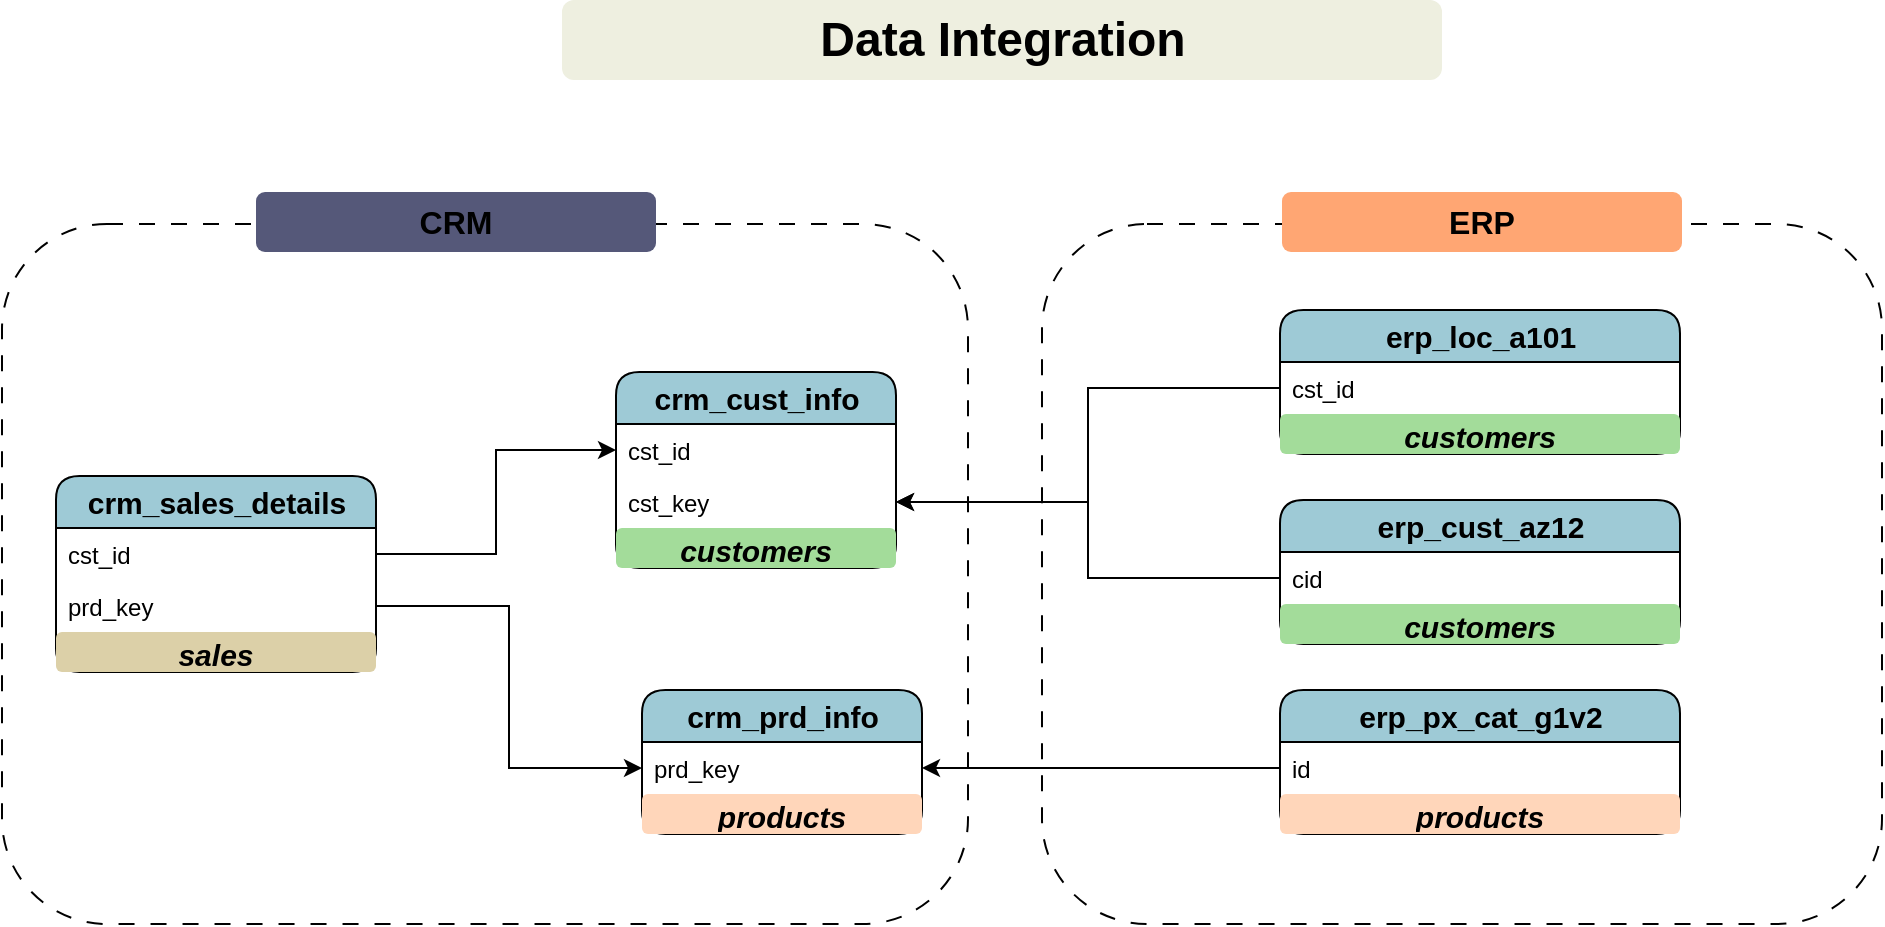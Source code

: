 <mxfile version="28.0.4">
  <diagram name="Page-1" id="JDoee2hPeITsfIZ4MDgZ">
    <mxGraphModel dx="1111" dy="581" grid="1" gridSize="10" guides="1" tooltips="1" connect="1" arrows="1" fold="1" page="1" pageScale="1" pageWidth="1200" pageHeight="1920" math="0" shadow="0">
      <root>
        <mxCell id="0" />
        <mxCell id="1" parent="0" />
        <mxCell id="jz2cmdINbmJst9tebdEB-1" value="&lt;font style=&quot;font-size: 15px; color: rgb(0, 0, 0);&quot;&gt;&lt;b&gt;crm_prd_info&lt;/b&gt;&lt;/font&gt;" style="swimlane;fontStyle=0;childLayout=stackLayout;horizontal=1;startSize=26;fillColor=#9ECAD6;horizontalStack=0;resizeParent=1;resizeParentMax=0;resizeLast=0;collapsible=1;marginBottom=0;html=1;rounded=1;" parent="1" vertex="1">
          <mxGeometry x="360" y="585" width="140" height="72" as="geometry" />
        </mxCell>
        <mxCell id="jz2cmdINbmJst9tebdEB-2" value="prd_key" style="text;strokeColor=none;fillColor=none;align=left;verticalAlign=top;spacingLeft=4;spacingRight=4;overflow=hidden;rotatable=0;points=[[0,0.5],[1,0.5]];portConstraint=eastwest;whiteSpace=wrap;html=1;" parent="jz2cmdINbmJst9tebdEB-1" vertex="1">
          <mxGeometry y="26" width="140" height="26" as="geometry" />
        </mxCell>
        <mxCell id="jz2cmdINbmJst9tebdEB-17" value="&lt;font style=&quot;color: rgb(0, 0, 0); font-size: 15px;&quot;&gt;&lt;b style=&quot;&quot;&gt;&lt;i style=&quot;&quot;&gt;products&lt;/i&gt;&lt;/b&gt;&lt;/font&gt;" style="text;html=1;strokeColor=none;fillColor=#FFD6BA;align=center;verticalAlign=middle;whiteSpace=wrap;overflow=hidden;rounded=1;" parent="jz2cmdINbmJst9tebdEB-1" vertex="1">
          <mxGeometry y="52" width="140" height="20" as="geometry" />
        </mxCell>
        <mxCell id="jz2cmdINbmJst9tebdEB-5" value="&lt;font style=&quot;font-size: 15px;&quot;&gt;&lt;b&gt;crm_sales_details&lt;/b&gt;&lt;/font&gt;" style="swimlane;fontStyle=0;childLayout=stackLayout;horizontal=1;startSize=26;fillColor=#9ECAD6;horizontalStack=0;resizeParent=1;resizeParentMax=0;resizeLast=0;collapsible=1;marginBottom=0;html=1;rounded=1;strokeColor=default;align=center;verticalAlign=middle;fontFamily=Helvetica;fontSize=12;fontColor=default;swimlaneLine=1;shadow=0;" parent="1" vertex="1">
          <mxGeometry x="67" y="478" width="160" height="98" as="geometry" />
        </mxCell>
        <mxCell id="jz2cmdINbmJst9tebdEB-6" value="cst_id&lt;span style=&quot;white-space: pre;&quot;&gt;&#x9;&lt;/span&gt;" style="text;strokeColor=none;fillColor=none;align=left;verticalAlign=top;spacingLeft=4;spacingRight=4;overflow=hidden;rotatable=0;points=[[0,0.5],[1,0.5]];portConstraint=eastwest;whiteSpace=wrap;html=1;fontFamily=Helvetica;fontSize=12;fontColor=default;fontStyle=0;horizontal=1;" parent="jz2cmdINbmJst9tebdEB-5" vertex="1">
          <mxGeometry y="26" width="160" height="26" as="geometry" />
        </mxCell>
        <mxCell id="jz2cmdINbmJst9tebdEB-7" value="prd_key" style="text;strokeColor=none;fillColor=none;align=left;verticalAlign=top;spacingLeft=4;spacingRight=4;overflow=hidden;rotatable=0;points=[[0,0.5],[1,0.5]];portConstraint=eastwest;whiteSpace=wrap;html=1;fontFamily=Helvetica;fontSize=12;fontColor=default;fontStyle=0;horizontal=1;" parent="jz2cmdINbmJst9tebdEB-5" vertex="1">
          <mxGeometry y="52" width="160" height="26" as="geometry" />
        </mxCell>
        <mxCell id="jz2cmdINbmJst9tebdEB-15" value="&lt;font style=&quot;color: rgb(0, 0, 0); font-size: 15px;&quot;&gt;&lt;b style=&quot;&quot;&gt;&lt;i style=&quot;&quot;&gt;sales&lt;/i&gt;&lt;/b&gt;&lt;/font&gt;" style="text;html=1;strokeColor=none;fillColor=#DCD0A8;align=center;verticalAlign=middle;whiteSpace=wrap;overflow=hidden;rounded=1;" parent="jz2cmdINbmJst9tebdEB-5" vertex="1">
          <mxGeometry y="78" width="160" height="20" as="geometry" />
        </mxCell>
        <mxCell id="jz2cmdINbmJst9tebdEB-9" value="&lt;font style=&quot;font-size: 15px;&quot;&gt;&lt;b&gt;crm_cust_info&lt;/b&gt;&lt;/font&gt;" style="swimlane;fontStyle=0;childLayout=stackLayout;horizontal=1;startSize=26;fillColor=#9ECAD6;horizontalStack=0;resizeParent=1;resizeParentMax=0;resizeLast=0;collapsible=1;marginBottom=0;html=1;rounded=1;strokeColor=default;align=center;verticalAlign=middle;fontFamily=Helvetica;fontSize=12;fontColor=default;" parent="1" vertex="1">
          <mxGeometry x="347" y="426" width="140" height="98" as="geometry" />
        </mxCell>
        <mxCell id="jz2cmdINbmJst9tebdEB-10" value="cst_id&lt;span style=&quot;white-space: pre;&quot;&gt;&#x9;&lt;/span&gt;" style="text;strokeColor=none;fillColor=none;align=left;verticalAlign=top;spacingLeft=4;spacingRight=4;overflow=hidden;rotatable=0;points=[[0,0.5],[1,0.5]];portConstraint=eastwest;whiteSpace=wrap;html=1;fontFamily=Helvetica;fontSize=12;fontColor=default;fontStyle=0;horizontal=1;" parent="jz2cmdINbmJst9tebdEB-9" vertex="1">
          <mxGeometry y="26" width="140" height="26" as="geometry" />
        </mxCell>
        <mxCell id="jz2cmdINbmJst9tebdEB-11" value="cst_key" style="text;strokeColor=none;fillColor=none;align=left;verticalAlign=top;spacingLeft=4;spacingRight=4;overflow=hidden;rotatable=0;points=[[0,0.5],[1,0.5]];portConstraint=eastwest;whiteSpace=wrap;html=1;fontFamily=Helvetica;fontSize=12;fontColor=default;fontStyle=0;horizontal=1;" parent="jz2cmdINbmJst9tebdEB-9" vertex="1">
          <mxGeometry y="52" width="140" height="26" as="geometry" />
        </mxCell>
        <mxCell id="jz2cmdINbmJst9tebdEB-16" value="&lt;font style=&quot;color: rgb(0, 0, 0); font-size: 15px;&quot;&gt;&lt;b style=&quot;&quot;&gt;&lt;i style=&quot;&quot;&gt;customers&lt;/i&gt;&lt;/b&gt;&lt;/font&gt;" style="text;html=1;strokeColor=none;fillColor=#A3DC9A;align=center;verticalAlign=middle;whiteSpace=wrap;overflow=hidden;rounded=1;" parent="jz2cmdINbmJst9tebdEB-9" vertex="1">
          <mxGeometry y="78" width="140" height="20" as="geometry" />
        </mxCell>
        <mxCell id="jz2cmdINbmJst9tebdEB-14" style="edgeStyle=orthogonalEdgeStyle;rounded=0;orthogonalLoop=1;jettySize=auto;html=1;" parent="1" source="jz2cmdINbmJst9tebdEB-6" target="jz2cmdINbmJst9tebdEB-10" edge="1">
          <mxGeometry relative="1" as="geometry" />
        </mxCell>
        <mxCell id="jz2cmdINbmJst9tebdEB-18" value="" style="rounded=1;whiteSpace=wrap;html=1;dashed=1;dashPattern=8 8;fillColor=none;" parent="1" vertex="1">
          <mxGeometry x="40" y="352" width="483" height="350" as="geometry" />
        </mxCell>
        <mxCell id="jz2cmdINbmJst9tebdEB-19" value="&lt;font style=&quot;font-size: 16px;&quot;&gt;&lt;b&gt;CRM&lt;/b&gt;&lt;/font&gt;" style="text;html=1;strokeColor=none;fillColor=#555879;align=center;verticalAlign=middle;whiteSpace=wrap;overflow=hidden;rounded=1;" parent="1" vertex="1">
          <mxGeometry x="167" y="336" width="200" height="30" as="geometry" />
        </mxCell>
        <mxCell id="jz2cmdINbmJst9tebdEB-20" value="&lt;font style=&quot;font-size: 15px; color: rgb(0, 0, 0);&quot;&gt;&lt;b&gt;erp_px_cat_g1v2&lt;/b&gt;&lt;/font&gt;" style="swimlane;fontStyle=0;childLayout=stackLayout;horizontal=1;startSize=26;fillColor=#9ECAD6;horizontalStack=0;resizeParent=1;resizeParentMax=0;resizeLast=0;collapsible=1;marginBottom=0;html=1;rounded=1;" parent="1" vertex="1">
          <mxGeometry x="679" y="585" width="200" height="72" as="geometry" />
        </mxCell>
        <mxCell id="jz2cmdINbmJst9tebdEB-21" value="id" style="text;strokeColor=none;fillColor=none;align=left;verticalAlign=top;spacingLeft=4;spacingRight=4;overflow=hidden;rotatable=0;points=[[0,0.5],[1,0.5]];portConstraint=eastwest;whiteSpace=wrap;html=1;" parent="jz2cmdINbmJst9tebdEB-20" vertex="1">
          <mxGeometry y="26" width="200" height="26" as="geometry" />
        </mxCell>
        <mxCell id="jz2cmdINbmJst9tebdEB-22" value="&lt;font style=&quot;color: rgb(0, 0, 0); font-size: 15px;&quot;&gt;&lt;b style=&quot;&quot;&gt;&lt;i style=&quot;&quot;&gt;products&lt;/i&gt;&lt;/b&gt;&lt;/font&gt;" style="text;html=1;strokeColor=none;fillColor=#FFD6BA;align=center;verticalAlign=middle;whiteSpace=wrap;overflow=hidden;rounded=1;" parent="jz2cmdINbmJst9tebdEB-20" vertex="1">
          <mxGeometry y="52" width="200" height="20" as="geometry" />
        </mxCell>
        <mxCell id="jz2cmdINbmJst9tebdEB-23" value="&lt;font style=&quot;font-size: 15px; color: rgb(0, 0, 0);&quot;&gt;&lt;b&gt;erp_loc_a101&lt;/b&gt;&lt;/font&gt;" style="swimlane;fontStyle=0;childLayout=stackLayout;horizontal=1;startSize=26;fillColor=#9ECAD6;horizontalStack=0;resizeParent=1;resizeParentMax=0;resizeLast=0;collapsible=1;marginBottom=0;html=1;rounded=1;strokeColor=default;align=center;verticalAlign=middle;fontFamily=Helvetica;fontSize=12;fontColor=default;swimlaneLine=1;shadow=0;" parent="1" vertex="1">
          <mxGeometry x="679" y="395" width="200" height="72" as="geometry" />
        </mxCell>
        <mxCell id="jz2cmdINbmJst9tebdEB-24" value="cst_id&lt;span style=&quot;white-space: pre;&quot;&gt;&#x9;&lt;/span&gt;" style="text;strokeColor=none;fillColor=none;align=left;verticalAlign=top;spacingLeft=4;spacingRight=4;overflow=hidden;rotatable=0;points=[[0,0.5],[1,0.5]];portConstraint=eastwest;whiteSpace=wrap;html=1;fontFamily=Helvetica;fontSize=12;fontColor=default;fontStyle=0;horizontal=1;" parent="jz2cmdINbmJst9tebdEB-23" vertex="1">
          <mxGeometry y="26" width="200" height="26" as="geometry" />
        </mxCell>
        <mxCell id="jz2cmdINbmJst9tebdEB-26" value="&lt;font style=&quot;color: rgb(0, 0, 0); font-size: 15px;&quot;&gt;&lt;b style=&quot;&quot;&gt;&lt;i style=&quot;&quot;&gt;customers&lt;/i&gt;&lt;/b&gt;&lt;/font&gt;" style="text;html=1;strokeColor=none;fillColor=#A3DC9A;align=center;verticalAlign=middle;whiteSpace=wrap;overflow=hidden;rounded=1;" parent="jz2cmdINbmJst9tebdEB-23" vertex="1">
          <mxGeometry y="52" width="200" height="20" as="geometry" />
        </mxCell>
        <mxCell id="jz2cmdINbmJst9tebdEB-27" value="&lt;font style=&quot;font-size: 15px; color: rgb(0, 0, 0);&quot;&gt;&lt;b&gt;erp_cust_az12&lt;/b&gt;&lt;/font&gt;" style="swimlane;fontStyle=0;childLayout=stackLayout;horizontal=1;startSize=26;fillColor=#9ECAD6;horizontalStack=0;resizeParent=1;resizeParentMax=0;resizeLast=0;collapsible=1;marginBottom=0;html=1;rounded=1;strokeColor=default;align=center;verticalAlign=middle;fontFamily=Helvetica;fontSize=12;fontColor=default;" parent="1" vertex="1">
          <mxGeometry x="679" y="490" width="200" height="72" as="geometry" />
        </mxCell>
        <mxCell id="jz2cmdINbmJst9tebdEB-28" value="cid" style="text;strokeColor=none;fillColor=none;align=left;verticalAlign=top;spacingLeft=4;spacingRight=4;overflow=hidden;rotatable=0;points=[[0,0.5],[1,0.5]];portConstraint=eastwest;whiteSpace=wrap;html=1;fontFamily=Helvetica;fontSize=12;fontColor=default;fontStyle=0;horizontal=1;" parent="jz2cmdINbmJst9tebdEB-27" vertex="1">
          <mxGeometry y="26" width="200" height="26" as="geometry" />
        </mxCell>
        <mxCell id="jz2cmdINbmJst9tebdEB-30" value="&lt;font style=&quot;color: rgb(0, 0, 0); font-size: 15px;&quot;&gt;&lt;b style=&quot;&quot;&gt;&lt;i style=&quot;&quot;&gt;customers&lt;/i&gt;&lt;/b&gt;&lt;/font&gt;" style="text;html=1;strokeColor=none;fillColor=#A3DC9A;align=center;verticalAlign=middle;whiteSpace=wrap;overflow=hidden;rounded=1;" parent="jz2cmdINbmJst9tebdEB-27" vertex="1">
          <mxGeometry y="52" width="200" height="20" as="geometry" />
        </mxCell>
        <mxCell id="jz2cmdINbmJst9tebdEB-33" value="" style="rounded=1;whiteSpace=wrap;html=1;dashed=1;dashPattern=8 8;fillColor=none;" parent="1" vertex="1">
          <mxGeometry x="560" y="352" width="420" height="350" as="geometry" />
        </mxCell>
        <mxCell id="jz2cmdINbmJst9tebdEB-34" value="&lt;font style=&quot;font-size: 16px;&quot;&gt;&lt;b&gt;ERP&lt;/b&gt;&lt;/font&gt;" style="text;html=1;strokeColor=none;fillColor=#FFA673;align=center;verticalAlign=middle;whiteSpace=wrap;overflow=hidden;rounded=1;" parent="1" vertex="1">
          <mxGeometry x="680" y="336" width="200" height="30" as="geometry" />
        </mxCell>
        <mxCell id="jz2cmdINbmJst9tebdEB-40" value="&lt;font style=&quot;color: rgb(0, 0, 0);&quot;&gt;Data Integration&lt;/font&gt;" style="text;strokeColor=none;fillColor=#EEEFE0;html=1;fontSize=24;fontStyle=1;verticalAlign=middle;align=center;rounded=1;" parent="1" vertex="1">
          <mxGeometry x="320" y="240" width="440" height="40" as="geometry" />
        </mxCell>
        <mxCell id="OIS8-cankx1tzv4ENX5m-3" style="edgeStyle=orthogonalEdgeStyle;rounded=0;orthogonalLoop=1;jettySize=auto;html=1;entryX=1;entryY=0.5;entryDx=0;entryDy=0;" edge="1" parent="1" source="jz2cmdINbmJst9tebdEB-28" target="jz2cmdINbmJst9tebdEB-11">
          <mxGeometry relative="1" as="geometry" />
        </mxCell>
        <mxCell id="OIS8-cankx1tzv4ENX5m-7" style="edgeStyle=orthogonalEdgeStyle;rounded=0;orthogonalLoop=1;jettySize=auto;html=1;" edge="1" parent="1" source="jz2cmdINbmJst9tebdEB-24" target="jz2cmdINbmJst9tebdEB-11">
          <mxGeometry relative="1" as="geometry" />
        </mxCell>
        <mxCell id="OIS8-cankx1tzv4ENX5m-8" style="edgeStyle=orthogonalEdgeStyle;rounded=0;orthogonalLoop=1;jettySize=auto;html=1;entryX=0;entryY=0.5;entryDx=0;entryDy=0;" edge="1" parent="1" source="jz2cmdINbmJst9tebdEB-7" target="jz2cmdINbmJst9tebdEB-2">
          <mxGeometry relative="1" as="geometry" />
        </mxCell>
        <mxCell id="OIS8-cankx1tzv4ENX5m-9" style="edgeStyle=orthogonalEdgeStyle;rounded=0;orthogonalLoop=1;jettySize=auto;html=1;entryX=1;entryY=0.5;entryDx=0;entryDy=0;" edge="1" parent="1" source="jz2cmdINbmJst9tebdEB-21" target="jz2cmdINbmJst9tebdEB-2">
          <mxGeometry relative="1" as="geometry" />
        </mxCell>
      </root>
    </mxGraphModel>
  </diagram>
</mxfile>
